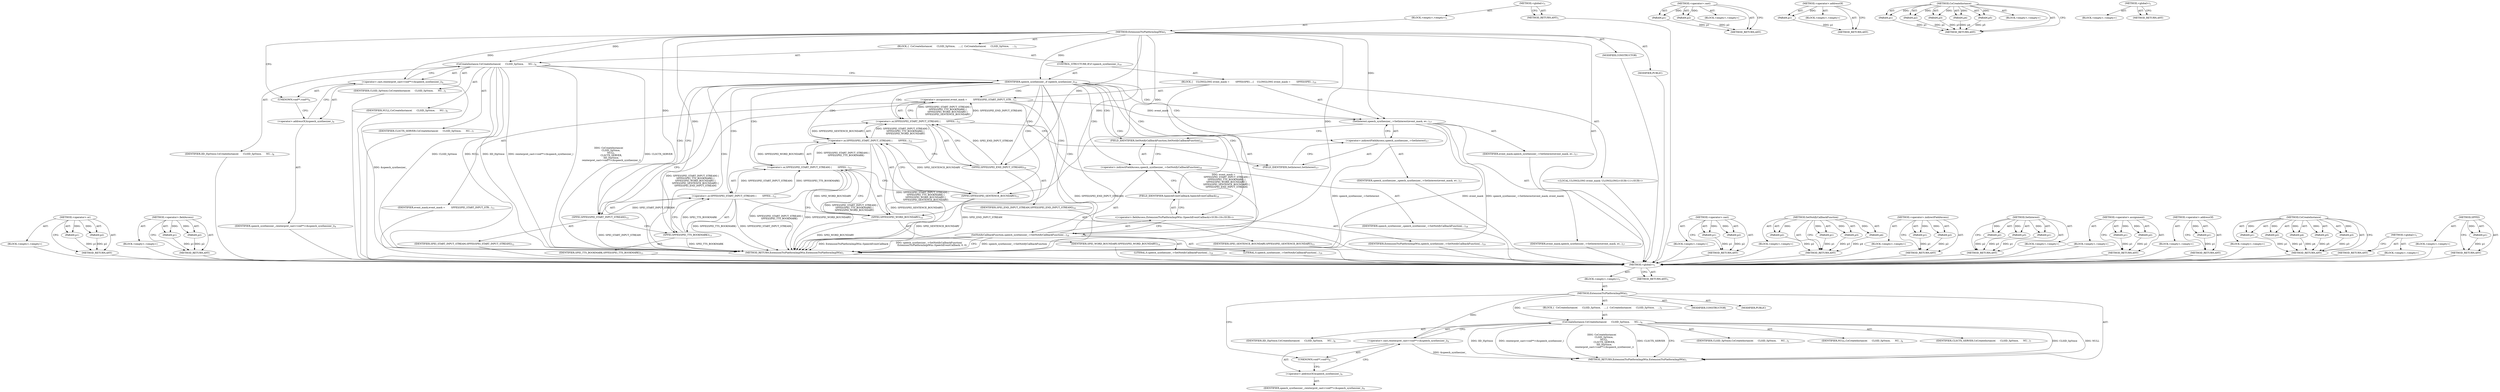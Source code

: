 digraph "SPFEI" {
vulnerable_6 [label=<(METHOD,&lt;global&gt;)<SUB>1</SUB>>];
vulnerable_7 [label=<(BLOCK,&lt;empty&gt;,&lt;empty&gt;)<SUB>1</SUB>>];
vulnerable_8 [label=<(METHOD,ExtensionTtsPlatformImplWin)<SUB>1</SUB>>];
vulnerable_9 [label=<(BLOCK,{
  CoCreateInstance(
      CLSID_SpVoice,
    ...,{
  CoCreateInstance(
      CLSID_SpVoice,
    ...)<SUB>3</SUB>>];
vulnerable_10 [label=<(CoCreateInstance,CoCreateInstance(
      CLSID_SpVoice,
      NU...)<SUB>4</SUB>>];
vulnerable_11 [label=<(IDENTIFIER,CLSID_SpVoice,CoCreateInstance(
      CLSID_SpVoice,
      NU...)<SUB>5</SUB>>];
vulnerable_12 [label=<(IDENTIFIER,NULL,CoCreateInstance(
      CLSID_SpVoice,
      NU...)<SUB>6</SUB>>];
vulnerable_13 [label=<(IDENTIFIER,CLSCTX_SERVER,CoCreateInstance(
      CLSID_SpVoice,
      NU...)<SUB>7</SUB>>];
vulnerable_14 [label=<(IDENTIFIER,IID_ISpVoice,CoCreateInstance(
      CLSID_SpVoice,
      NU...)<SUB>8</SUB>>];
vulnerable_15 [label=<(&lt;operator&gt;.cast,reinterpret_cast&lt;void**&gt;(&amp;speech_synthesizer_))<SUB>9</SUB>>];
vulnerable_16 [label=<(UNKNOWN,void**,void**)<SUB>9</SUB>>];
vulnerable_17 [label=<(&lt;operator&gt;.addressOf,&amp;speech_synthesizer_)<SUB>9</SUB>>];
vulnerable_18 [label=<(IDENTIFIER,speech_synthesizer_,reinterpret_cast&lt;void**&gt;(&amp;speech_synthesizer_))<SUB>9</SUB>>];
vulnerable_19 [label=<(MODIFIER,CONSTRUCTOR)>];
vulnerable_20 [label=<(MODIFIER,PUBLIC)>];
vulnerable_21 [label=<(METHOD_RETURN,ExtensionTtsPlatformImplWin.ExtensionTtsPlatformImplWin)<SUB>1</SUB>>];
vulnerable_23 [label=<(METHOD_RETURN,ANY)<SUB>1</SUB>>];
vulnerable_46 [label=<(METHOD,&lt;operator&gt;.cast)>];
vulnerable_47 [label=<(PARAM,p1)>];
vulnerable_48 [label=<(PARAM,p2)>];
vulnerable_49 [label=<(BLOCK,&lt;empty&gt;,&lt;empty&gt;)>];
vulnerable_50 [label=<(METHOD_RETURN,ANY)>];
vulnerable_51 [label=<(METHOD,&lt;operator&gt;.addressOf)>];
vulnerable_52 [label=<(PARAM,p1)>];
vulnerable_53 [label=<(BLOCK,&lt;empty&gt;,&lt;empty&gt;)>];
vulnerable_54 [label=<(METHOD_RETURN,ANY)>];
vulnerable_38 [label=<(METHOD,CoCreateInstance)>];
vulnerable_39 [label=<(PARAM,p1)>];
vulnerable_40 [label=<(PARAM,p2)>];
vulnerable_41 [label=<(PARAM,p3)>];
vulnerable_42 [label=<(PARAM,p4)>];
vulnerable_43 [label=<(PARAM,p5)>];
vulnerable_44 [label=<(BLOCK,&lt;empty&gt;,&lt;empty&gt;)>];
vulnerable_45 [label=<(METHOD_RETURN,ANY)>];
vulnerable_32 [label=<(METHOD,&lt;global&gt;)<SUB>1</SUB>>];
vulnerable_33 [label=<(BLOCK,&lt;empty&gt;,&lt;empty&gt;)>];
vulnerable_34 [label=<(METHOD_RETURN,ANY)>];
fixed_99 [label=<(METHOD,&lt;operator&gt;.or)>];
fixed_100 [label=<(PARAM,p1)>];
fixed_101 [label=<(PARAM,p2)>];
fixed_102 [label=<(BLOCK,&lt;empty&gt;,&lt;empty&gt;)>];
fixed_103 [label=<(METHOD_RETURN,ANY)>];
fixed_126 [label=<(METHOD,&lt;operator&gt;.fieldAccess)>];
fixed_127 [label=<(PARAM,p1)>];
fixed_128 [label=<(PARAM,p2)>];
fixed_129 [label=<(BLOCK,&lt;empty&gt;,&lt;empty&gt;)>];
fixed_130 [label=<(METHOD_RETURN,ANY)>];
fixed_6 [label=<(METHOD,&lt;global&gt;)<SUB>1</SUB>>];
fixed_7 [label=<(BLOCK,&lt;empty&gt;,&lt;empty&gt;)<SUB>1</SUB>>];
fixed_8 [label=<(METHOD,ExtensionTtsPlatformImplWin)<SUB>1</SUB>>];
fixed_9 [label=<(BLOCK,{
  CoCreateInstance(
      CLSID_SpVoice,
    ...,{
  CoCreateInstance(
      CLSID_SpVoice,
    ...)<SUB>3</SUB>>];
fixed_10 [label=<(CoCreateInstance,CoCreateInstance(
      CLSID_SpVoice,
      NU...)<SUB>4</SUB>>];
fixed_11 [label=<(IDENTIFIER,CLSID_SpVoice,CoCreateInstance(
      CLSID_SpVoice,
      NU...)<SUB>5</SUB>>];
fixed_12 [label=<(IDENTIFIER,NULL,CoCreateInstance(
      CLSID_SpVoice,
      NU...)<SUB>6</SUB>>];
fixed_13 [label=<(IDENTIFIER,CLSCTX_SERVER,CoCreateInstance(
      CLSID_SpVoice,
      NU...)<SUB>7</SUB>>];
fixed_14 [label=<(IDENTIFIER,IID_ISpVoice,CoCreateInstance(
      CLSID_SpVoice,
      NU...)<SUB>8</SUB>>];
fixed_15 [label=<(&lt;operator&gt;.cast,reinterpret_cast&lt;void**&gt;(&amp;speech_synthesizer_))<SUB>9</SUB>>];
fixed_16 [label=<(UNKNOWN,void**,void**)<SUB>9</SUB>>];
fixed_17 [label=<(&lt;operator&gt;.addressOf,&amp;speech_synthesizer_)<SUB>9</SUB>>];
fixed_18 [label=<(IDENTIFIER,speech_synthesizer_,reinterpret_cast&lt;void**&gt;(&amp;speech_synthesizer_))<SUB>9</SUB>>];
fixed_19 [label=<(CONTROL_STRUCTURE,IF,if (speech_synthesizer_))<SUB>10</SUB>>];
fixed_20 [label=<(IDENTIFIER,speech_synthesizer_,if (speech_synthesizer_))<SUB>10</SUB>>];
fixed_21 [label=<(BLOCK,{
    ULONGLONG event_mask =
        SPFEI(SPEI...,{
    ULONGLONG event_mask =
        SPFEI(SPEI...)<SUB>10</SUB>>];
fixed_22 [label="<(LOCAL,ULONGLONG event_mask: ULONGLONG)<SUB>11</SUB>>"];
fixed_23 [label=<(&lt;operator&gt;.assignment,event_mask =
        SPFEI(SPEI_START_INPUT_STR...)<SUB>11</SUB>>];
fixed_24 [label=<(IDENTIFIER,event_mask,event_mask =
        SPFEI(SPEI_START_INPUT_STR...)<SUB>11</SUB>>];
fixed_25 [label=<(&lt;operator&gt;.or,SPFEI(SPEI_START_INPUT_STREAM) |
        SPFEI(...)<SUB>12</SUB>>];
fixed_26 [label=<(&lt;operator&gt;.or,SPFEI(SPEI_START_INPUT_STREAM) |
        SPFEI(...)<SUB>12</SUB>>];
fixed_27 [label=<(&lt;operator&gt;.or,SPFEI(SPEI_START_INPUT_STREAM) |
        SPFEI(...)<SUB>12</SUB>>];
fixed_28 [label=<(&lt;operator&gt;.or,SPFEI(SPEI_START_INPUT_STREAM) |
        SPFEI(...)<SUB>12</SUB>>];
fixed_29 [label=<(SPFEI,SPFEI(SPEI_START_INPUT_STREAM))<SUB>12</SUB>>];
fixed_30 [label=<(IDENTIFIER,SPEI_START_INPUT_STREAM,SPFEI(SPEI_START_INPUT_STREAM))<SUB>12</SUB>>];
fixed_31 [label=<(SPFEI,SPFEI(SPEI_TTS_BOOKMARK))<SUB>13</SUB>>];
fixed_32 [label=<(IDENTIFIER,SPEI_TTS_BOOKMARK,SPFEI(SPEI_TTS_BOOKMARK))<SUB>13</SUB>>];
fixed_33 [label=<(SPFEI,SPFEI(SPEI_WORD_BOUNDARY))<SUB>14</SUB>>];
fixed_34 [label=<(IDENTIFIER,SPEI_WORD_BOUNDARY,SPFEI(SPEI_WORD_BOUNDARY))<SUB>14</SUB>>];
fixed_35 [label=<(SPFEI,SPFEI(SPEI_SENTENCE_BOUNDARY))<SUB>15</SUB>>];
fixed_36 [label=<(IDENTIFIER,SPEI_SENTENCE_BOUNDARY,SPFEI(SPEI_SENTENCE_BOUNDARY))<SUB>15</SUB>>];
fixed_37 [label=<(SPFEI,SPFEI(SPEI_END_INPUT_STREAM))<SUB>16</SUB>>];
fixed_38 [label=<(IDENTIFIER,SPEI_END_INPUT_STREAM,SPFEI(SPEI_END_INPUT_STREAM))<SUB>16</SUB>>];
fixed_39 [label=<(SetInterest,speech_synthesizer_-&gt;SetInterest(event_mask, ev...)<SUB>17</SUB>>];
fixed_40 [label=<(&lt;operator&gt;.indirectFieldAccess,speech_synthesizer_-&gt;SetInterest)<SUB>17</SUB>>];
fixed_41 [label=<(IDENTIFIER,speech_synthesizer_,speech_synthesizer_-&gt;SetInterest(event_mask, ev...)<SUB>17</SUB>>];
fixed_42 [label=<(FIELD_IDENTIFIER,SetInterest,SetInterest)<SUB>17</SUB>>];
fixed_43 [label=<(IDENTIFIER,event_mask,speech_synthesizer_-&gt;SetInterest(event_mask, ev...)<SUB>17</SUB>>];
fixed_44 [label=<(IDENTIFIER,event_mask,speech_synthesizer_-&gt;SetInterest(event_mask, ev...)<SUB>17</SUB>>];
fixed_45 [label=<(SetNotifyCallbackFunction,speech_synthesizer_-&gt;SetNotifyCallbackFunction(...)<SUB>18</SUB>>];
fixed_46 [label=<(&lt;operator&gt;.indirectFieldAccess,speech_synthesizer_-&gt;SetNotifyCallbackFunction)<SUB>18</SUB>>];
fixed_47 [label=<(IDENTIFIER,speech_synthesizer_,speech_synthesizer_-&gt;SetNotifyCallbackFunction(...)<SUB>18</SUB>>];
fixed_48 [label=<(FIELD_IDENTIFIER,SetNotifyCallbackFunction,SetNotifyCallbackFunction)<SUB>18</SUB>>];
fixed_49 [label="<(&lt;operator&gt;.fieldAccess,ExtensionTtsPlatformImplWin::SpeechEventCallback)<SUB>19</SUB>>"];
fixed_50 [label=<(IDENTIFIER,ExtensionTtsPlatformImplWin,speech_synthesizer_-&gt;SetNotifyCallbackFunction(...)<SUB>19</SUB>>];
fixed_51 [label=<(FIELD_IDENTIFIER,SpeechEventCallback,SpeechEventCallback)<SUB>19</SUB>>];
fixed_52 [label=<(LITERAL,0,speech_synthesizer_-&gt;SetNotifyCallbackFunction(...)<SUB>19</SUB>>];
fixed_53 [label=<(LITERAL,0,speech_synthesizer_-&gt;SetNotifyCallbackFunction(...)<SUB>19</SUB>>];
fixed_54 [label=<(MODIFIER,CONSTRUCTOR)>];
fixed_55 [label=<(MODIFIER,PUBLIC)>];
fixed_56 [label=<(METHOD_RETURN,ExtensionTtsPlatformImplWin.ExtensionTtsPlatformImplWin)<SUB>1</SUB>>];
fixed_58 [label=<(METHOD_RETURN,ANY)<SUB>1</SUB>>];
fixed_85 [label=<(METHOD,&lt;operator&gt;.cast)>];
fixed_86 [label=<(PARAM,p1)>];
fixed_87 [label=<(PARAM,p2)>];
fixed_88 [label=<(BLOCK,&lt;empty&gt;,&lt;empty&gt;)>];
fixed_89 [label=<(METHOD_RETURN,ANY)>];
fixed_119 [label=<(METHOD,SetNotifyCallbackFunction)>];
fixed_120 [label=<(PARAM,p1)>];
fixed_121 [label=<(PARAM,p2)>];
fixed_122 [label=<(PARAM,p3)>];
fixed_123 [label=<(PARAM,p4)>];
fixed_124 [label=<(BLOCK,&lt;empty&gt;,&lt;empty&gt;)>];
fixed_125 [label=<(METHOD_RETURN,ANY)>];
fixed_114 [label=<(METHOD,&lt;operator&gt;.indirectFieldAccess)>];
fixed_115 [label=<(PARAM,p1)>];
fixed_116 [label=<(PARAM,p2)>];
fixed_117 [label=<(BLOCK,&lt;empty&gt;,&lt;empty&gt;)>];
fixed_118 [label=<(METHOD_RETURN,ANY)>];
fixed_108 [label=<(METHOD,SetInterest)>];
fixed_109 [label=<(PARAM,p1)>];
fixed_110 [label=<(PARAM,p2)>];
fixed_111 [label=<(PARAM,p3)>];
fixed_112 [label=<(BLOCK,&lt;empty&gt;,&lt;empty&gt;)>];
fixed_113 [label=<(METHOD_RETURN,ANY)>];
fixed_94 [label=<(METHOD,&lt;operator&gt;.assignment)>];
fixed_95 [label=<(PARAM,p1)>];
fixed_96 [label=<(PARAM,p2)>];
fixed_97 [label=<(BLOCK,&lt;empty&gt;,&lt;empty&gt;)>];
fixed_98 [label=<(METHOD_RETURN,ANY)>];
fixed_90 [label=<(METHOD,&lt;operator&gt;.addressOf)>];
fixed_91 [label=<(PARAM,p1)>];
fixed_92 [label=<(BLOCK,&lt;empty&gt;,&lt;empty&gt;)>];
fixed_93 [label=<(METHOD_RETURN,ANY)>];
fixed_77 [label=<(METHOD,CoCreateInstance)>];
fixed_78 [label=<(PARAM,p1)>];
fixed_79 [label=<(PARAM,p2)>];
fixed_80 [label=<(PARAM,p3)>];
fixed_81 [label=<(PARAM,p4)>];
fixed_82 [label=<(PARAM,p5)>];
fixed_83 [label=<(BLOCK,&lt;empty&gt;,&lt;empty&gt;)>];
fixed_84 [label=<(METHOD_RETURN,ANY)>];
fixed_71 [label=<(METHOD,&lt;global&gt;)<SUB>1</SUB>>];
fixed_72 [label=<(BLOCK,&lt;empty&gt;,&lt;empty&gt;)>];
fixed_73 [label=<(METHOD_RETURN,ANY)>];
fixed_104 [label=<(METHOD,SPFEI)>];
fixed_105 [label=<(PARAM,p1)>];
fixed_106 [label=<(BLOCK,&lt;empty&gt;,&lt;empty&gt;)>];
fixed_107 [label=<(METHOD_RETURN,ANY)>];
vulnerable_6 -> vulnerable_7  [key=0, label="AST: "];
vulnerable_6 -> vulnerable_23  [key=0, label="AST: "];
vulnerable_6 -> vulnerable_23  [key=1, label="CFG: "];
vulnerable_7 -> vulnerable_8  [key=0, label="AST: "];
vulnerable_8 -> vulnerable_9  [key=0, label="AST: "];
vulnerable_8 -> vulnerable_19  [key=0, label="AST: "];
vulnerable_8 -> vulnerable_20  [key=0, label="AST: "];
vulnerable_8 -> vulnerable_21  [key=0, label="AST: "];
vulnerable_8 -> vulnerable_16  [key=0, label="CFG: "];
vulnerable_8 -> vulnerable_10  [key=0, label="DDG: "];
vulnerable_8 -> vulnerable_15  [key=0, label="DDG: "];
vulnerable_9 -> vulnerable_10  [key=0, label="AST: "];
vulnerable_10 -> vulnerable_11  [key=0, label="AST: "];
vulnerable_10 -> vulnerable_12  [key=0, label="AST: "];
vulnerable_10 -> vulnerable_13  [key=0, label="AST: "];
vulnerable_10 -> vulnerable_14  [key=0, label="AST: "];
vulnerable_10 -> vulnerable_15  [key=0, label="AST: "];
vulnerable_10 -> vulnerable_21  [key=0, label="CFG: "];
vulnerable_10 -> vulnerable_21  [key=1, label="DDG: CLSID_SpVoice"];
vulnerable_10 -> vulnerable_21  [key=2, label="DDG: NULL"];
vulnerable_10 -> vulnerable_21  [key=3, label="DDG: IID_ISpVoice"];
vulnerable_10 -> vulnerable_21  [key=4, label="DDG: reinterpret_cast&lt;void**&gt;(&amp;speech_synthesizer_)"];
vulnerable_10 -> vulnerable_21  [key=5, label="DDG: CoCreateInstance(
      CLSID_SpVoice,
      NULL,
       CLSCTX_SERVER,
       IID_ISpVoice,
       reinterpret_cast&lt;void**&gt;(&amp;speech_synthesizer_))"];
vulnerable_10 -> vulnerable_21  [key=6, label="DDG: CLSCTX_SERVER"];
vulnerable_15 -> vulnerable_16  [key=0, label="AST: "];
vulnerable_15 -> vulnerable_17  [key=0, label="AST: "];
vulnerable_15 -> vulnerable_10  [key=0, label="CFG: "];
vulnerable_15 -> vulnerable_21  [key=0, label="DDG: &amp;speech_synthesizer_"];
vulnerable_16 -> vulnerable_17  [key=0, label="CFG: "];
vulnerable_17 -> vulnerable_18  [key=0, label="AST: "];
vulnerable_17 -> vulnerable_15  [key=0, label="CFG: "];
vulnerable_46 -> vulnerable_47  [key=0, label="AST: "];
vulnerable_46 -> vulnerable_47  [key=1, label="DDG: "];
vulnerable_46 -> vulnerable_49  [key=0, label="AST: "];
vulnerable_46 -> vulnerable_48  [key=0, label="AST: "];
vulnerable_46 -> vulnerable_48  [key=1, label="DDG: "];
vulnerable_46 -> vulnerable_50  [key=0, label="AST: "];
vulnerable_46 -> vulnerable_50  [key=1, label="CFG: "];
vulnerable_47 -> vulnerable_50  [key=0, label="DDG: p1"];
vulnerable_48 -> vulnerable_50  [key=0, label="DDG: p2"];
vulnerable_51 -> vulnerable_52  [key=0, label="AST: "];
vulnerable_51 -> vulnerable_52  [key=1, label="DDG: "];
vulnerable_51 -> vulnerable_53  [key=0, label="AST: "];
vulnerable_51 -> vulnerable_54  [key=0, label="AST: "];
vulnerable_51 -> vulnerable_54  [key=1, label="CFG: "];
vulnerable_52 -> vulnerable_54  [key=0, label="DDG: p1"];
vulnerable_38 -> vulnerable_39  [key=0, label="AST: "];
vulnerable_38 -> vulnerable_39  [key=1, label="DDG: "];
vulnerable_38 -> vulnerable_44  [key=0, label="AST: "];
vulnerable_38 -> vulnerable_40  [key=0, label="AST: "];
vulnerable_38 -> vulnerable_40  [key=1, label="DDG: "];
vulnerable_38 -> vulnerable_45  [key=0, label="AST: "];
vulnerable_38 -> vulnerable_45  [key=1, label="CFG: "];
vulnerable_38 -> vulnerable_41  [key=0, label="AST: "];
vulnerable_38 -> vulnerable_41  [key=1, label="DDG: "];
vulnerable_38 -> vulnerable_42  [key=0, label="AST: "];
vulnerable_38 -> vulnerable_42  [key=1, label="DDG: "];
vulnerable_38 -> vulnerable_43  [key=0, label="AST: "];
vulnerable_38 -> vulnerable_43  [key=1, label="DDG: "];
vulnerable_39 -> vulnerable_45  [key=0, label="DDG: p1"];
vulnerable_40 -> vulnerable_45  [key=0, label="DDG: p2"];
vulnerable_41 -> vulnerable_45  [key=0, label="DDG: p3"];
vulnerable_42 -> vulnerable_45  [key=0, label="DDG: p4"];
vulnerable_43 -> vulnerable_45  [key=0, label="DDG: p5"];
vulnerable_32 -> vulnerable_33  [key=0, label="AST: "];
vulnerable_32 -> vulnerable_34  [key=0, label="AST: "];
vulnerable_32 -> vulnerable_34  [key=1, label="CFG: "];
fixed_99 -> fixed_100  [key=0, label="AST: "];
fixed_99 -> fixed_100  [key=1, label="DDG: "];
fixed_99 -> fixed_102  [key=0, label="AST: "];
fixed_99 -> fixed_101  [key=0, label="AST: "];
fixed_99 -> fixed_101  [key=1, label="DDG: "];
fixed_99 -> fixed_103  [key=0, label="AST: "];
fixed_99 -> fixed_103  [key=1, label="CFG: "];
fixed_100 -> fixed_103  [key=0, label="DDG: p1"];
fixed_101 -> fixed_103  [key=0, label="DDG: p2"];
fixed_102 -> vulnerable_6  [key=0];
fixed_103 -> vulnerable_6  [key=0];
fixed_126 -> fixed_127  [key=0, label="AST: "];
fixed_126 -> fixed_127  [key=1, label="DDG: "];
fixed_126 -> fixed_129  [key=0, label="AST: "];
fixed_126 -> fixed_128  [key=0, label="AST: "];
fixed_126 -> fixed_128  [key=1, label="DDG: "];
fixed_126 -> fixed_130  [key=0, label="AST: "];
fixed_126 -> fixed_130  [key=1, label="CFG: "];
fixed_127 -> fixed_130  [key=0, label="DDG: p1"];
fixed_128 -> fixed_130  [key=0, label="DDG: p2"];
fixed_129 -> vulnerable_6  [key=0];
fixed_130 -> vulnerable_6  [key=0];
fixed_6 -> fixed_7  [key=0, label="AST: "];
fixed_6 -> fixed_58  [key=0, label="AST: "];
fixed_6 -> fixed_58  [key=1, label="CFG: "];
fixed_7 -> fixed_8  [key=0, label="AST: "];
fixed_8 -> fixed_9  [key=0, label="AST: "];
fixed_8 -> fixed_54  [key=0, label="AST: "];
fixed_8 -> fixed_55  [key=0, label="AST: "];
fixed_8 -> fixed_56  [key=0, label="AST: "];
fixed_8 -> fixed_16  [key=0, label="CFG: "];
fixed_8 -> fixed_10  [key=0, label="DDG: "];
fixed_8 -> fixed_20  [key=0, label="DDG: "];
fixed_8 -> fixed_15  [key=0, label="DDG: "];
fixed_8 -> fixed_39  [key=0, label="DDG: "];
fixed_8 -> fixed_45  [key=0, label="DDG: "];
fixed_8 -> fixed_37  [key=0, label="DDG: "];
fixed_8 -> fixed_35  [key=0, label="DDG: "];
fixed_8 -> fixed_33  [key=0, label="DDG: "];
fixed_8 -> fixed_29  [key=0, label="DDG: "];
fixed_8 -> fixed_31  [key=0, label="DDG: "];
fixed_9 -> fixed_10  [key=0, label="AST: "];
fixed_9 -> fixed_19  [key=0, label="AST: "];
fixed_10 -> fixed_11  [key=0, label="AST: "];
fixed_10 -> fixed_12  [key=0, label="AST: "];
fixed_10 -> fixed_13  [key=0, label="AST: "];
fixed_10 -> fixed_14  [key=0, label="AST: "];
fixed_10 -> fixed_15  [key=0, label="AST: "];
fixed_10 -> fixed_20  [key=0, label="CFG: "];
fixed_10 -> fixed_56  [key=0, label="DDG: CLSID_SpVoice"];
fixed_10 -> fixed_56  [key=1, label="DDG: NULL"];
fixed_10 -> fixed_56  [key=2, label="DDG: IID_ISpVoice"];
fixed_10 -> fixed_56  [key=3, label="DDG: reinterpret_cast&lt;void**&gt;(&amp;speech_synthesizer_)"];
fixed_10 -> fixed_56  [key=4, label="DDG: CoCreateInstance(
      CLSID_SpVoice,
      NULL,
       CLSCTX_SERVER,
       IID_ISpVoice,
       reinterpret_cast&lt;void**&gt;(&amp;speech_synthesizer_))"];
fixed_10 -> fixed_56  [key=5, label="DDG: CLSCTX_SERVER"];
fixed_11 -> vulnerable_6  [key=0];
fixed_12 -> vulnerable_6  [key=0];
fixed_13 -> vulnerable_6  [key=0];
fixed_14 -> vulnerable_6  [key=0];
fixed_15 -> fixed_16  [key=0, label="AST: "];
fixed_15 -> fixed_17  [key=0, label="AST: "];
fixed_15 -> fixed_10  [key=0, label="CFG: "];
fixed_15 -> fixed_56  [key=0, label="DDG: &amp;speech_synthesizer_"];
fixed_16 -> fixed_17  [key=0, label="CFG: "];
fixed_17 -> fixed_18  [key=0, label="AST: "];
fixed_17 -> fixed_15  [key=0, label="CFG: "];
fixed_18 -> vulnerable_6  [key=0];
fixed_19 -> fixed_20  [key=0, label="AST: "];
fixed_19 -> fixed_21  [key=0, label="AST: "];
fixed_20 -> fixed_56  [key=0, label="CFG: "];
fixed_20 -> fixed_29  [key=0, label="CFG: "];
fixed_20 -> fixed_29  [key=1, label="CDG: "];
fixed_20 -> fixed_48  [key=0, label="CDG: "];
fixed_20 -> fixed_49  [key=0, label="CDG: "];
fixed_20 -> fixed_33  [key=0, label="CDG: "];
fixed_20 -> fixed_26  [key=0, label="CDG: "];
fixed_20 -> fixed_42  [key=0, label="CDG: "];
fixed_20 -> fixed_23  [key=0, label="CDG: "];
fixed_20 -> fixed_51  [key=0, label="CDG: "];
fixed_20 -> fixed_28  [key=0, label="CDG: "];
fixed_20 -> fixed_37  [key=0, label="CDG: "];
fixed_20 -> fixed_46  [key=0, label="CDG: "];
fixed_20 -> fixed_25  [key=0, label="CDG: "];
fixed_20 -> fixed_45  [key=0, label="CDG: "];
fixed_20 -> fixed_27  [key=0, label="CDG: "];
fixed_20 -> fixed_40  [key=0, label="CDG: "];
fixed_20 -> fixed_35  [key=0, label="CDG: "];
fixed_20 -> fixed_39  [key=0, label="CDG: "];
fixed_20 -> fixed_31  [key=0, label="CDG: "];
fixed_21 -> fixed_22  [key=0, label="AST: "];
fixed_21 -> fixed_23  [key=0, label="AST: "];
fixed_21 -> fixed_39  [key=0, label="AST: "];
fixed_21 -> fixed_45  [key=0, label="AST: "];
fixed_22 -> vulnerable_6  [key=0];
fixed_23 -> fixed_24  [key=0, label="AST: "];
fixed_23 -> fixed_25  [key=0, label="AST: "];
fixed_23 -> fixed_42  [key=0, label="CFG: "];
fixed_23 -> fixed_56  [key=0, label="DDG: SPFEI(SPEI_START_INPUT_STREAM) |
        SPFEI(SPEI_TTS_BOOKMARK) |
        SPFEI(SPEI_WORD_BOUNDARY) |
        SPFEI(SPEI_SENTENCE_BOUNDARY) |
        SPFEI(SPEI_END_INPUT_STREAM)"];
fixed_23 -> fixed_56  [key=1, label="DDG: event_mask =
        SPFEI(SPEI_START_INPUT_STREAM) |
        SPFEI(SPEI_TTS_BOOKMARK) |
        SPFEI(SPEI_WORD_BOUNDARY) |
        SPFEI(SPEI_SENTENCE_BOUNDARY) |
        SPFEI(SPEI_END_INPUT_STREAM)"];
fixed_23 -> fixed_39  [key=0, label="DDG: event_mask"];
fixed_24 -> vulnerable_6  [key=0];
fixed_25 -> fixed_26  [key=0, label="AST: "];
fixed_25 -> fixed_37  [key=0, label="AST: "];
fixed_25 -> fixed_23  [key=0, label="CFG: "];
fixed_25 -> fixed_23  [key=1, label="DDG: SPFEI(SPEI_START_INPUT_STREAM) |
        SPFEI(SPEI_TTS_BOOKMARK) |
        SPFEI(SPEI_WORD_BOUNDARY) |
        SPFEI(SPEI_SENTENCE_BOUNDARY)"];
fixed_25 -> fixed_23  [key=2, label="DDG: SPFEI(SPEI_END_INPUT_STREAM)"];
fixed_25 -> fixed_56  [key=0, label="DDG: SPFEI(SPEI_START_INPUT_STREAM) |
        SPFEI(SPEI_TTS_BOOKMARK) |
        SPFEI(SPEI_WORD_BOUNDARY) |
        SPFEI(SPEI_SENTENCE_BOUNDARY)"];
fixed_25 -> fixed_56  [key=1, label="DDG: SPFEI(SPEI_END_INPUT_STREAM)"];
fixed_26 -> fixed_27  [key=0, label="AST: "];
fixed_26 -> fixed_35  [key=0, label="AST: "];
fixed_26 -> fixed_37  [key=0, label="CFG: "];
fixed_26 -> fixed_56  [key=0, label="DDG: SPFEI(SPEI_START_INPUT_STREAM) |
        SPFEI(SPEI_TTS_BOOKMARK) |
        SPFEI(SPEI_WORD_BOUNDARY)"];
fixed_26 -> fixed_56  [key=1, label="DDG: SPFEI(SPEI_SENTENCE_BOUNDARY)"];
fixed_26 -> fixed_25  [key=0, label="DDG: SPFEI(SPEI_START_INPUT_STREAM) |
        SPFEI(SPEI_TTS_BOOKMARK) |
        SPFEI(SPEI_WORD_BOUNDARY)"];
fixed_26 -> fixed_25  [key=1, label="DDG: SPFEI(SPEI_SENTENCE_BOUNDARY)"];
fixed_27 -> fixed_28  [key=0, label="AST: "];
fixed_27 -> fixed_33  [key=0, label="AST: "];
fixed_27 -> fixed_35  [key=0, label="CFG: "];
fixed_27 -> fixed_56  [key=0, label="DDG: SPFEI(SPEI_START_INPUT_STREAM) |
        SPFEI(SPEI_TTS_BOOKMARK)"];
fixed_27 -> fixed_56  [key=1, label="DDG: SPFEI(SPEI_WORD_BOUNDARY)"];
fixed_27 -> fixed_26  [key=0, label="DDG: SPFEI(SPEI_START_INPUT_STREAM) |
        SPFEI(SPEI_TTS_BOOKMARK)"];
fixed_27 -> fixed_26  [key=1, label="DDG: SPFEI(SPEI_WORD_BOUNDARY)"];
fixed_28 -> fixed_29  [key=0, label="AST: "];
fixed_28 -> fixed_31  [key=0, label="AST: "];
fixed_28 -> fixed_33  [key=0, label="CFG: "];
fixed_28 -> fixed_56  [key=0, label="DDG: SPFEI(SPEI_START_INPUT_STREAM)"];
fixed_28 -> fixed_56  [key=1, label="DDG: SPFEI(SPEI_TTS_BOOKMARK)"];
fixed_28 -> fixed_27  [key=0, label="DDG: SPFEI(SPEI_START_INPUT_STREAM)"];
fixed_28 -> fixed_27  [key=1, label="DDG: SPFEI(SPEI_TTS_BOOKMARK)"];
fixed_29 -> fixed_30  [key=0, label="AST: "];
fixed_29 -> fixed_31  [key=0, label="CFG: "];
fixed_29 -> fixed_56  [key=0, label="DDG: SPEI_START_INPUT_STREAM"];
fixed_29 -> fixed_28  [key=0, label="DDG: SPEI_START_INPUT_STREAM"];
fixed_30 -> vulnerable_6  [key=0];
fixed_31 -> fixed_32  [key=0, label="AST: "];
fixed_31 -> fixed_28  [key=0, label="CFG: "];
fixed_31 -> fixed_28  [key=1, label="DDG: SPEI_TTS_BOOKMARK"];
fixed_31 -> fixed_56  [key=0, label="DDG: SPEI_TTS_BOOKMARK"];
fixed_32 -> vulnerable_6  [key=0];
fixed_33 -> fixed_34  [key=0, label="AST: "];
fixed_33 -> fixed_27  [key=0, label="CFG: "];
fixed_33 -> fixed_27  [key=1, label="DDG: SPEI_WORD_BOUNDARY"];
fixed_33 -> fixed_56  [key=0, label="DDG: SPEI_WORD_BOUNDARY"];
fixed_34 -> vulnerable_6  [key=0];
fixed_35 -> fixed_36  [key=0, label="AST: "];
fixed_35 -> fixed_26  [key=0, label="CFG: "];
fixed_35 -> fixed_26  [key=1, label="DDG: SPEI_SENTENCE_BOUNDARY"];
fixed_35 -> fixed_56  [key=0, label="DDG: SPEI_SENTENCE_BOUNDARY"];
fixed_36 -> vulnerable_6  [key=0];
fixed_37 -> fixed_38  [key=0, label="AST: "];
fixed_37 -> fixed_25  [key=0, label="CFG: "];
fixed_37 -> fixed_25  [key=1, label="DDG: SPEI_END_INPUT_STREAM"];
fixed_37 -> fixed_56  [key=0, label="DDG: SPEI_END_INPUT_STREAM"];
fixed_38 -> vulnerable_6  [key=0];
fixed_39 -> fixed_40  [key=0, label="AST: "];
fixed_39 -> fixed_43  [key=0, label="AST: "];
fixed_39 -> fixed_44  [key=0, label="AST: "];
fixed_39 -> fixed_48  [key=0, label="CFG: "];
fixed_39 -> fixed_56  [key=0, label="DDG: speech_synthesizer_-&gt;SetInterest"];
fixed_39 -> fixed_56  [key=1, label="DDG: event_mask"];
fixed_39 -> fixed_56  [key=2, label="DDG: speech_synthesizer_-&gt;SetInterest(event_mask, event_mask)"];
fixed_40 -> fixed_41  [key=0, label="AST: "];
fixed_40 -> fixed_42  [key=0, label="AST: "];
fixed_40 -> fixed_39  [key=0, label="CFG: "];
fixed_41 -> vulnerable_6  [key=0];
fixed_42 -> fixed_40  [key=0, label="CFG: "];
fixed_43 -> vulnerable_6  [key=0];
fixed_44 -> vulnerable_6  [key=0];
fixed_45 -> fixed_46  [key=0, label="AST: "];
fixed_45 -> fixed_49  [key=0, label="AST: "];
fixed_45 -> fixed_52  [key=0, label="AST: "];
fixed_45 -> fixed_53  [key=0, label="AST: "];
fixed_45 -> fixed_56  [key=0, label="CFG: "];
fixed_45 -> fixed_56  [key=1, label="DDG: speech_synthesizer_-&gt;SetNotifyCallbackFunction"];
fixed_45 -> fixed_56  [key=2, label="DDG: ExtensionTtsPlatformImplWin::SpeechEventCallback"];
fixed_45 -> fixed_56  [key=3, label="DDG: speech_synthesizer_-&gt;SetNotifyCallbackFunction(
        ExtensionTtsPlatformImplWin::SpeechEventCallback, 0, 0)"];
fixed_46 -> fixed_47  [key=0, label="AST: "];
fixed_46 -> fixed_48  [key=0, label="AST: "];
fixed_46 -> fixed_51  [key=0, label="CFG: "];
fixed_47 -> vulnerable_6  [key=0];
fixed_48 -> fixed_46  [key=0, label="CFG: "];
fixed_49 -> fixed_50  [key=0, label="AST: "];
fixed_49 -> fixed_51  [key=0, label="AST: "];
fixed_49 -> fixed_45  [key=0, label="CFG: "];
fixed_50 -> vulnerable_6  [key=0];
fixed_51 -> fixed_49  [key=0, label="CFG: "];
fixed_52 -> vulnerable_6  [key=0];
fixed_53 -> vulnerable_6  [key=0];
fixed_54 -> vulnerable_6  [key=0];
fixed_55 -> vulnerable_6  [key=0];
fixed_56 -> vulnerable_6  [key=0];
fixed_58 -> vulnerable_6  [key=0];
fixed_85 -> fixed_86  [key=0, label="AST: "];
fixed_85 -> fixed_86  [key=1, label="DDG: "];
fixed_85 -> fixed_88  [key=0, label="AST: "];
fixed_85 -> fixed_87  [key=0, label="AST: "];
fixed_85 -> fixed_87  [key=1, label="DDG: "];
fixed_85 -> fixed_89  [key=0, label="AST: "];
fixed_85 -> fixed_89  [key=1, label="CFG: "];
fixed_86 -> fixed_89  [key=0, label="DDG: p1"];
fixed_87 -> fixed_89  [key=0, label="DDG: p2"];
fixed_88 -> vulnerable_6  [key=0];
fixed_89 -> vulnerable_6  [key=0];
fixed_119 -> fixed_120  [key=0, label="AST: "];
fixed_119 -> fixed_120  [key=1, label="DDG: "];
fixed_119 -> fixed_124  [key=0, label="AST: "];
fixed_119 -> fixed_121  [key=0, label="AST: "];
fixed_119 -> fixed_121  [key=1, label="DDG: "];
fixed_119 -> fixed_125  [key=0, label="AST: "];
fixed_119 -> fixed_125  [key=1, label="CFG: "];
fixed_119 -> fixed_122  [key=0, label="AST: "];
fixed_119 -> fixed_122  [key=1, label="DDG: "];
fixed_119 -> fixed_123  [key=0, label="AST: "];
fixed_119 -> fixed_123  [key=1, label="DDG: "];
fixed_120 -> fixed_125  [key=0, label="DDG: p1"];
fixed_121 -> fixed_125  [key=0, label="DDG: p2"];
fixed_122 -> fixed_125  [key=0, label="DDG: p3"];
fixed_123 -> fixed_125  [key=0, label="DDG: p4"];
fixed_124 -> vulnerable_6  [key=0];
fixed_125 -> vulnerable_6  [key=0];
fixed_114 -> fixed_115  [key=0, label="AST: "];
fixed_114 -> fixed_115  [key=1, label="DDG: "];
fixed_114 -> fixed_117  [key=0, label="AST: "];
fixed_114 -> fixed_116  [key=0, label="AST: "];
fixed_114 -> fixed_116  [key=1, label="DDG: "];
fixed_114 -> fixed_118  [key=0, label="AST: "];
fixed_114 -> fixed_118  [key=1, label="CFG: "];
fixed_115 -> fixed_118  [key=0, label="DDG: p1"];
fixed_116 -> fixed_118  [key=0, label="DDG: p2"];
fixed_117 -> vulnerable_6  [key=0];
fixed_118 -> vulnerable_6  [key=0];
fixed_108 -> fixed_109  [key=0, label="AST: "];
fixed_108 -> fixed_109  [key=1, label="DDG: "];
fixed_108 -> fixed_112  [key=0, label="AST: "];
fixed_108 -> fixed_110  [key=0, label="AST: "];
fixed_108 -> fixed_110  [key=1, label="DDG: "];
fixed_108 -> fixed_113  [key=0, label="AST: "];
fixed_108 -> fixed_113  [key=1, label="CFG: "];
fixed_108 -> fixed_111  [key=0, label="AST: "];
fixed_108 -> fixed_111  [key=1, label="DDG: "];
fixed_109 -> fixed_113  [key=0, label="DDG: p1"];
fixed_110 -> fixed_113  [key=0, label="DDG: p2"];
fixed_111 -> fixed_113  [key=0, label="DDG: p3"];
fixed_112 -> vulnerable_6  [key=0];
fixed_113 -> vulnerable_6  [key=0];
fixed_94 -> fixed_95  [key=0, label="AST: "];
fixed_94 -> fixed_95  [key=1, label="DDG: "];
fixed_94 -> fixed_97  [key=0, label="AST: "];
fixed_94 -> fixed_96  [key=0, label="AST: "];
fixed_94 -> fixed_96  [key=1, label="DDG: "];
fixed_94 -> fixed_98  [key=0, label="AST: "];
fixed_94 -> fixed_98  [key=1, label="CFG: "];
fixed_95 -> fixed_98  [key=0, label="DDG: p1"];
fixed_96 -> fixed_98  [key=0, label="DDG: p2"];
fixed_97 -> vulnerable_6  [key=0];
fixed_98 -> vulnerable_6  [key=0];
fixed_90 -> fixed_91  [key=0, label="AST: "];
fixed_90 -> fixed_91  [key=1, label="DDG: "];
fixed_90 -> fixed_92  [key=0, label="AST: "];
fixed_90 -> fixed_93  [key=0, label="AST: "];
fixed_90 -> fixed_93  [key=1, label="CFG: "];
fixed_91 -> fixed_93  [key=0, label="DDG: p1"];
fixed_92 -> vulnerable_6  [key=0];
fixed_93 -> vulnerable_6  [key=0];
fixed_77 -> fixed_78  [key=0, label="AST: "];
fixed_77 -> fixed_78  [key=1, label="DDG: "];
fixed_77 -> fixed_83  [key=0, label="AST: "];
fixed_77 -> fixed_79  [key=0, label="AST: "];
fixed_77 -> fixed_79  [key=1, label="DDG: "];
fixed_77 -> fixed_84  [key=0, label="AST: "];
fixed_77 -> fixed_84  [key=1, label="CFG: "];
fixed_77 -> fixed_80  [key=0, label="AST: "];
fixed_77 -> fixed_80  [key=1, label="DDG: "];
fixed_77 -> fixed_81  [key=0, label="AST: "];
fixed_77 -> fixed_81  [key=1, label="DDG: "];
fixed_77 -> fixed_82  [key=0, label="AST: "];
fixed_77 -> fixed_82  [key=1, label="DDG: "];
fixed_78 -> fixed_84  [key=0, label="DDG: p1"];
fixed_79 -> fixed_84  [key=0, label="DDG: p2"];
fixed_80 -> fixed_84  [key=0, label="DDG: p3"];
fixed_81 -> fixed_84  [key=0, label="DDG: p4"];
fixed_82 -> fixed_84  [key=0, label="DDG: p5"];
fixed_83 -> vulnerable_6  [key=0];
fixed_84 -> vulnerable_6  [key=0];
fixed_71 -> fixed_72  [key=0, label="AST: "];
fixed_71 -> fixed_73  [key=0, label="AST: "];
fixed_71 -> fixed_73  [key=1, label="CFG: "];
fixed_72 -> vulnerable_6  [key=0];
fixed_73 -> vulnerable_6  [key=0];
fixed_104 -> fixed_105  [key=0, label="AST: "];
fixed_104 -> fixed_105  [key=1, label="DDG: "];
fixed_104 -> fixed_106  [key=0, label="AST: "];
fixed_104 -> fixed_107  [key=0, label="AST: "];
fixed_104 -> fixed_107  [key=1, label="CFG: "];
fixed_105 -> fixed_107  [key=0, label="DDG: p1"];
fixed_106 -> vulnerable_6  [key=0];
fixed_107 -> vulnerable_6  [key=0];
}
